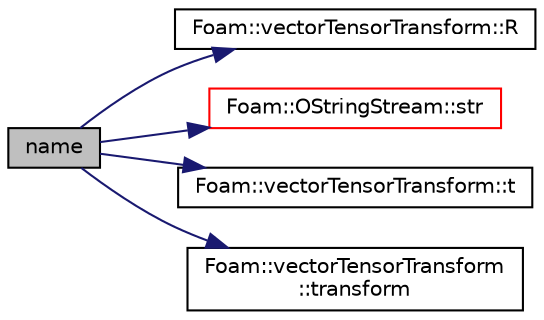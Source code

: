 digraph "name"
{
  bgcolor="transparent";
  edge [fontname="Helvetica",fontsize="10",labelfontname="Helvetica",labelfontsize="10"];
  node [fontname="Helvetica",fontsize="10",shape=record];
  rankdir="LR";
  Node1 [label="name",height=0.2,width=0.4,color="black", fillcolor="grey75", style="filled", fontcolor="black"];
  Node1 -> Node2 [color="midnightblue",fontsize="10",style="solid",fontname="Helvetica"];
  Node2 [label="Foam::vectorTensorTransform::R",height=0.2,width=0.4,color="black",URL="$a02891.html#a849baaf9e566e9ab9afee603f3d7120e"];
  Node1 -> Node3 [color="midnightblue",fontsize="10",style="solid",fontname="Helvetica"];
  Node3 [label="Foam::OStringStream::str",height=0.2,width=0.4,color="red",URL="$a01774.html#a0bd251dfecae718a4c1568eb3d660697",tooltip="Return the string. "];
  Node1 -> Node4 [color="midnightblue",fontsize="10",style="solid",fontname="Helvetica"];
  Node4 [label="Foam::vectorTensorTransform::t",height=0.2,width=0.4,color="black",URL="$a02891.html#a9843788d6d82317212ae7c974d4995de"];
  Node1 -> Node5 [color="midnightblue",fontsize="10",style="solid",fontname="Helvetica"];
  Node5 [label="Foam::vectorTensorTransform\l::transform",height=0.2,width=0.4,color="black",URL="$a02891.html#a7179ab7666b30bb35b546b3f04a09b50",tooltip="Transform the given field. "];
}
